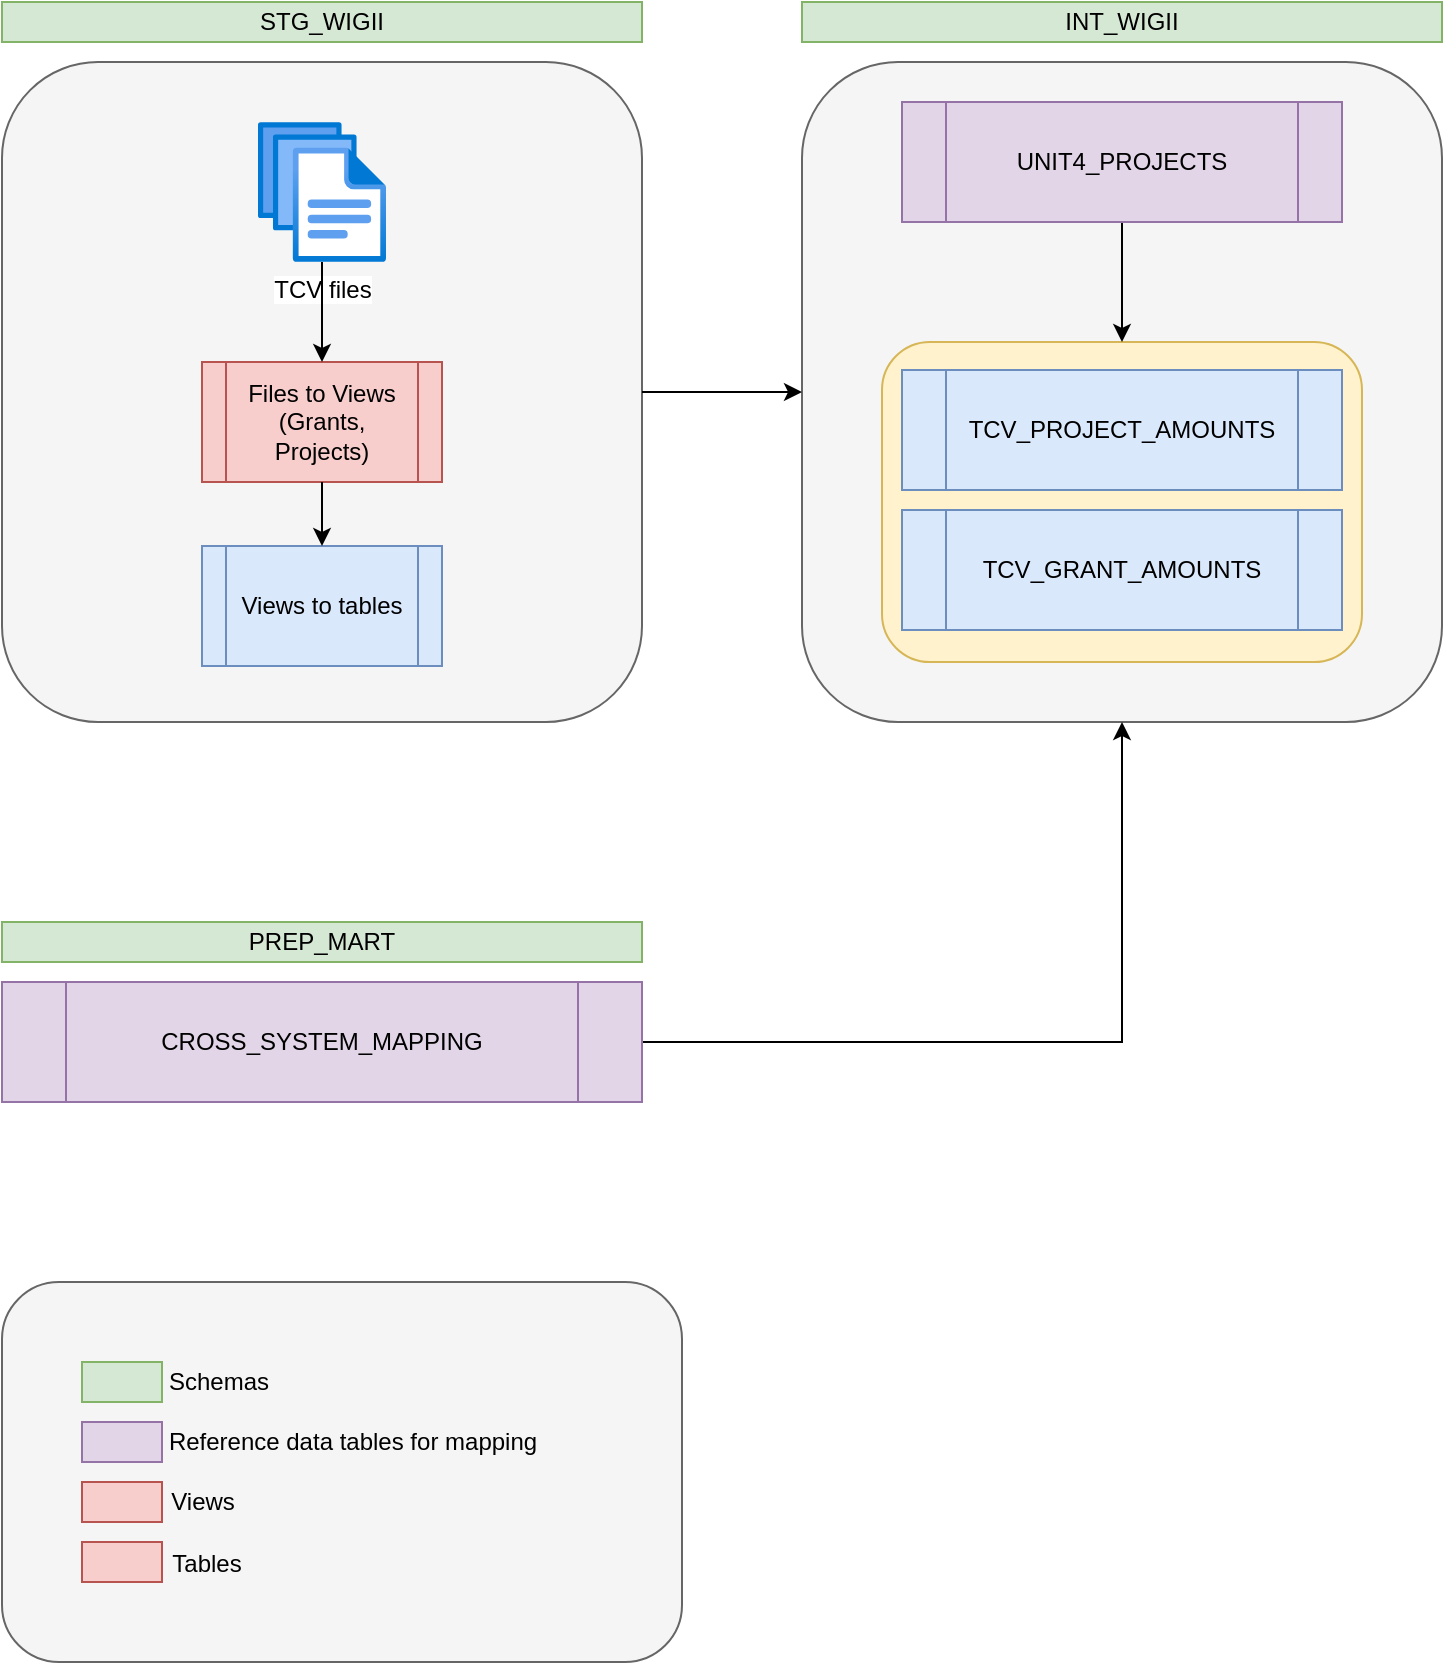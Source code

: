 <mxfile version="23.1.1" type="github">
  <diagram name="Page-1" id="tx0ZSasylgS0VYEFcyAk">
    <mxGraphModel dx="2035" dy="1087" grid="1" gridSize="10" guides="1" tooltips="1" connect="1" arrows="1" fold="1" page="1" pageScale="1" pageWidth="850" pageHeight="1100" math="0" shadow="0">
      <root>
        <mxCell id="0" />
        <mxCell id="1" parent="0" />
        <mxCell id="DCkVUt0v6EoK44R7vrcz-13" value="" style="rounded=1;whiteSpace=wrap;html=1;fillColor=#f5f5f5;fontColor=#333333;strokeColor=#666666;fontSize=11;" parent="1" vertex="1">
          <mxGeometry x="480" y="120" width="320" height="330" as="geometry" />
        </mxCell>
        <mxCell id="DCkVUt0v6EoK44R7vrcz-30" value="" style="rounded=1;whiteSpace=wrap;html=1;fontSize=12;fillColor=#fff2cc;strokeColor=#d6b656;" parent="1" vertex="1">
          <mxGeometry x="520" y="260" width="240" height="160" as="geometry" />
        </mxCell>
        <mxCell id="DCkVUt0v6EoK44R7vrcz-22" value="" style="group" parent="1" vertex="1" connectable="0">
          <mxGeometry x="80" y="90" width="320" height="360" as="geometry" />
        </mxCell>
        <mxCell id="DCkVUt0v6EoK44R7vrcz-8" value="STG_WIGII" style="rounded=0;whiteSpace=wrap;html=1;fillColor=#d5e8d4;strokeColor=#82b366;" parent="DCkVUt0v6EoK44R7vrcz-22" vertex="1">
          <mxGeometry width="320" height="20" as="geometry" />
        </mxCell>
        <mxCell id="DCkVUt0v6EoK44R7vrcz-1" value="" style="rounded=1;whiteSpace=wrap;html=1;fillColor=#f5f5f5;fontColor=#333333;strokeColor=#666666;" parent="DCkVUt0v6EoK44R7vrcz-22" vertex="1">
          <mxGeometry y="30" width="320" height="330" as="geometry" />
        </mxCell>
        <mxCell id="DCkVUt0v6EoK44R7vrcz-20" style="edgeStyle=orthogonalEdgeStyle;rounded=0;orthogonalLoop=1;jettySize=auto;html=1;entryX=0;entryY=0.5;entryDx=0;entryDy=0;" parent="1" source="DCkVUt0v6EoK44R7vrcz-1" target="DCkVUt0v6EoK44R7vrcz-13" edge="1">
          <mxGeometry relative="1" as="geometry" />
        </mxCell>
        <mxCell id="DCkVUt0v6EoK44R7vrcz-3" value="TCV files" style="image;aspect=fixed;html=1;points=[];align=center;fontSize=12;image=img/lib/azure2/general/Files.svg;" parent="1" vertex="1">
          <mxGeometry x="208" y="150" width="64" height="70" as="geometry" />
        </mxCell>
        <mxCell id="DCkVUt0v6EoK44R7vrcz-4" value="Files to Views&lt;br&gt;(Grants, Projects)" style="shape=process;whiteSpace=wrap;html=1;backgroundOutline=1;fillColor=#f8cecc;strokeColor=#b85450;" parent="1" vertex="1">
          <mxGeometry x="180" y="270" width="120" height="60" as="geometry" />
        </mxCell>
        <mxCell id="DCkVUt0v6EoK44R7vrcz-5" style="edgeStyle=orthogonalEdgeStyle;rounded=0;orthogonalLoop=1;jettySize=auto;html=1;" parent="1" source="DCkVUt0v6EoK44R7vrcz-3" target="DCkVUt0v6EoK44R7vrcz-4" edge="1">
          <mxGeometry relative="1" as="geometry" />
        </mxCell>
        <mxCell id="DCkVUt0v6EoK44R7vrcz-6" value="Views to tables" style="shape=process;whiteSpace=wrap;html=1;backgroundOutline=1;fillColor=#dae8fc;strokeColor=#6c8ebf;" parent="1" vertex="1">
          <mxGeometry x="180" y="362" width="120" height="60" as="geometry" />
        </mxCell>
        <mxCell id="DCkVUt0v6EoK44R7vrcz-7" style="edgeStyle=orthogonalEdgeStyle;rounded=0;orthogonalLoop=1;jettySize=auto;html=1;exitX=0.5;exitY=1;exitDx=0;exitDy=0;entryX=0.5;entryY=0;entryDx=0;entryDy=0;" parent="1" source="DCkVUt0v6EoK44R7vrcz-4" target="DCkVUt0v6EoK44R7vrcz-6" edge="1">
          <mxGeometry relative="1" as="geometry" />
        </mxCell>
        <mxCell id="DCkVUt0v6EoK44R7vrcz-14" value="INT_WIGII" style="rounded=0;whiteSpace=wrap;html=1;fillColor=#d5e8d4;strokeColor=#82b366;" parent="1" vertex="1">
          <mxGeometry x="480" y="90" width="320" height="20" as="geometry" />
        </mxCell>
        <mxCell id="DCkVUt0v6EoK44R7vrcz-21" value="TCV_PROJECT_AMOUNTS" style="shape=process;whiteSpace=wrap;html=1;backgroundOutline=1;fillColor=#dae8fc;strokeColor=#6c8ebf;" parent="1" vertex="1">
          <mxGeometry x="530" y="274" width="220" height="60" as="geometry" />
        </mxCell>
        <mxCell id="DCkVUt0v6EoK44R7vrcz-24" value="PREP_MART" style="rounded=0;whiteSpace=wrap;html=1;fillColor=#d5e8d4;strokeColor=#82b366;" parent="1" vertex="1">
          <mxGeometry x="80" y="550" width="320" height="20" as="geometry" />
        </mxCell>
        <mxCell id="DCkVUt0v6EoK44R7vrcz-26" style="edgeStyle=orthogonalEdgeStyle;rounded=0;orthogonalLoop=1;jettySize=auto;html=1;entryX=0.5;entryY=1;entryDx=0;entryDy=0;" parent="1" source="DCkVUt0v6EoK44R7vrcz-25" target="DCkVUt0v6EoK44R7vrcz-13" edge="1">
          <mxGeometry relative="1" as="geometry" />
        </mxCell>
        <mxCell id="DCkVUt0v6EoK44R7vrcz-25" value="CROSS_SYSTEM_MAPPING" style="shape=process;whiteSpace=wrap;html=1;backgroundOutline=1;fillColor=#e1d5e7;strokeColor=#9673a6;" parent="1" vertex="1">
          <mxGeometry x="80" y="580" width="320" height="60" as="geometry" />
        </mxCell>
        <mxCell id="DCkVUt0v6EoK44R7vrcz-27" value="TCV_GRANT_AMOUNTS" style="shape=process;whiteSpace=wrap;html=1;backgroundOutline=1;fillColor=#dae8fc;strokeColor=#6c8ebf;" parent="1" vertex="1">
          <mxGeometry x="530" y="344" width="220" height="60" as="geometry" />
        </mxCell>
        <mxCell id="DCkVUt0v6EoK44R7vrcz-31" style="edgeStyle=orthogonalEdgeStyle;rounded=0;orthogonalLoop=1;jettySize=auto;html=1;" parent="1" source="DCkVUt0v6EoK44R7vrcz-28" target="DCkVUt0v6EoK44R7vrcz-30" edge="1">
          <mxGeometry relative="1" as="geometry" />
        </mxCell>
        <mxCell id="DCkVUt0v6EoK44R7vrcz-28" value="UNIT4_PROJECTS" style="shape=process;whiteSpace=wrap;html=1;backgroundOutline=1;fillColor=#e1d5e7;strokeColor=#9673a6;" parent="1" vertex="1">
          <mxGeometry x="530" y="140" width="220" height="60" as="geometry" />
        </mxCell>
        <mxCell id="wADUMNtW6X5DGOhFHKV9-1" value="" style="group" vertex="1" connectable="0" parent="1">
          <mxGeometry x="80" y="730" width="340" height="190" as="geometry" />
        </mxCell>
        <mxCell id="DCkVUt0v6EoK44R7vrcz-41" value="" style="rounded=1;whiteSpace=wrap;html=1;fillColor=#f5f5f5;fontColor=#333333;strokeColor=#666666;fontSize=11;" parent="wADUMNtW6X5DGOhFHKV9-1" vertex="1">
          <mxGeometry width="340" height="190" as="geometry" />
        </mxCell>
        <mxCell id="DCkVUt0v6EoK44R7vrcz-32" value="" style="rounded=0;whiteSpace=wrap;html=1;fillColor=#d5e8d4;strokeColor=#82b366;" parent="wADUMNtW6X5DGOhFHKV9-1" vertex="1">
          <mxGeometry x="40" y="40" width="40" height="20" as="geometry" />
        </mxCell>
        <mxCell id="DCkVUt0v6EoK44R7vrcz-33" value="" style="rounded=0;whiteSpace=wrap;html=1;fillColor=#e1d5e7;strokeColor=#9673a6;" parent="wADUMNtW6X5DGOhFHKV9-1" vertex="1">
          <mxGeometry x="40" y="70" width="40" height="20" as="geometry" />
        </mxCell>
        <mxCell id="DCkVUt0v6EoK44R7vrcz-34" value="Reference data tables for mapping" style="text;html=1;align=center;verticalAlign=middle;resizable=0;points=[];autosize=1;strokeColor=none;fillColor=none;" parent="wADUMNtW6X5DGOhFHKV9-1" vertex="1">
          <mxGeometry x="70" y="65" width="210" height="30" as="geometry" />
        </mxCell>
        <mxCell id="DCkVUt0v6EoK44R7vrcz-36" value="Schemas" style="text;html=1;align=center;verticalAlign=middle;resizable=0;points=[];autosize=1;strokeColor=none;fillColor=none;" parent="wADUMNtW6X5DGOhFHKV9-1" vertex="1">
          <mxGeometry x="73" y="35" width="70" height="30" as="geometry" />
        </mxCell>
        <mxCell id="DCkVUt0v6EoK44R7vrcz-37" value="" style="rounded=0;whiteSpace=wrap;html=1;fillColor=#f8cecc;strokeColor=#b85450;" parent="wADUMNtW6X5DGOhFHKV9-1" vertex="1">
          <mxGeometry x="40" y="100" width="40" height="20" as="geometry" />
        </mxCell>
        <mxCell id="DCkVUt0v6EoK44R7vrcz-38" value="Views" style="text;html=1;align=center;verticalAlign=middle;resizable=0;points=[];autosize=1;strokeColor=none;fillColor=none;" parent="wADUMNtW6X5DGOhFHKV9-1" vertex="1">
          <mxGeometry x="70" y="95" width="60" height="30" as="geometry" />
        </mxCell>
        <mxCell id="DCkVUt0v6EoK44R7vrcz-39" value="" style="rounded=0;whiteSpace=wrap;html=1;fillColor=#f8cecc;strokeColor=#b85450;" parent="wADUMNtW6X5DGOhFHKV9-1" vertex="1">
          <mxGeometry x="40" y="130" width="40" height="20" as="geometry" />
        </mxCell>
        <mxCell id="DCkVUt0v6EoK44R7vrcz-40" value="Tables" style="text;html=1;align=center;verticalAlign=middle;resizable=0;points=[];autosize=1;strokeColor=none;fillColor=none;" parent="wADUMNtW6X5DGOhFHKV9-1" vertex="1">
          <mxGeometry x="72" y="126" width="60" height="30" as="geometry" />
        </mxCell>
      </root>
    </mxGraphModel>
  </diagram>
</mxfile>
